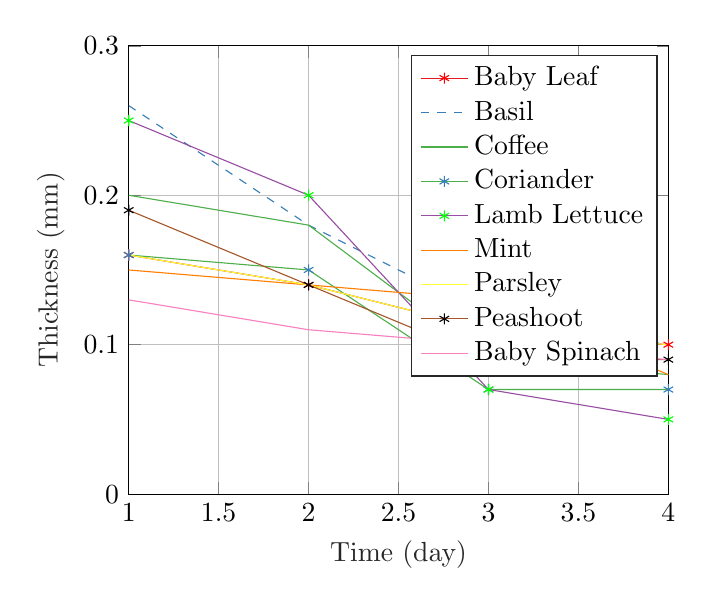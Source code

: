 % This file was created by matlab2tikz.
%
%The latest updates can be retrieved from
%  http://www.mathworks.com/matlabcentral/fileexchange/22022-matlab2tikz-matlab2tikz
%where you can also make suggestions and rate matlab2tikz.
%
\definecolor{mycolor1}{rgb}{0.894,0.102,0.11}%
\definecolor{mycolor2}{rgb}{0.216,0.494,0.722}%
\definecolor{mycolor3}{rgb}{0.302,0.686,0.29}%
\definecolor{mycolor4}{rgb}{0.596,0.306,0.639}%
\definecolor{mycolor5}{rgb}{1.0,0.498,0.0}%
\definecolor{mycolor6}{rgb}{1.0,1.0,0.2}%
\definecolor{mycolor7}{rgb}{0.651,0.337,0.157}%
\definecolor{mycolor8}{rgb}{0.969,0.506,0.749}%
%
\begin{tikzpicture}

\begin{axis}[%
xmin=1,
xmax=4,
xlabel style={font=\color{white!15!black}},
xlabel={Time (day)},
ymin=0,
ymax=0.3,
ytick={0,.1,.2,.3},
yticklabels={{0},{0.1},{0.2},{0.3}},
ylabel style={font=\color{white!15!black}},
ylabel={Thickness (mm)},
axis background/.style={fill=white},
xmajorgrids,
ymajorgrids,
legend style={legend cell align=left, align=left, draw=white!15!black}
]

\addplot [color=mycolor1, mark=asterisk, mark options={solid, red}]
  table[row sep=crcr]{%
1	0.16\\
2	0.14\\
3	0.11\\
4	0.1\\
};
\addlegendentry{Baby Leaf}

\addplot [color=mycolor2, dashed]
  table[row sep=crcr]{%
1	0.26\\
2	0.18\\
3	0.12\\
4	0.1\\
};
\addlegendentry{Basil}

\addplot [color=mycolor3]
  table[row sep=crcr]{%
1	0.2\\
2	0.18\\
3	0.09\\
4	0.08\\
};
\addlegendentry{Coffee}

\addplot [color=mycolor3, mark=asterisk, mark options={solid, mycolor2}]
  table[row sep=crcr]{%
1	0.16\\
2	0.15\\
3	0.07\\
4	0.07\\
};
\addlegendentry{Coriander}

\addplot [color=mycolor4, mark=asterisk, mark options={solid, green}]
  table[row sep=crcr]{%
1	0.25\\
2	0.2\\
3	0.07\\
4	0.05\\
};
\addlegendentry{Lamb Lettuce}

\addplot [color=mycolor5]
  table[row sep=crcr]{%
1	0.15\\
2	0.14\\
3	0.13\\
4	0.08\\
};
\addlegendentry{Mint}

\addplot [color=mycolor6]
  table[row sep=crcr]{%
1	0.16\\
2	0.14\\
3	0.11\\
4	0.1\\
};
\addlegendentry{Parsley}

\addplot [color=mycolor7, mark=asterisk, mark options={solid, black}]
  table[row sep=crcr]{%
1	0.19\\
2	0.14\\
3	0.09\\
4	0.09\\
};
\addlegendentry{Peashoot}

\addplot [color=mycolor8]
  table[row sep=crcr]{%
1	0.13\\
2	0.11\\
3	0.1\\
4	0.09\\
};
\addlegendentry{Baby Spinach}

\end{axis}
\end{tikzpicture}%
